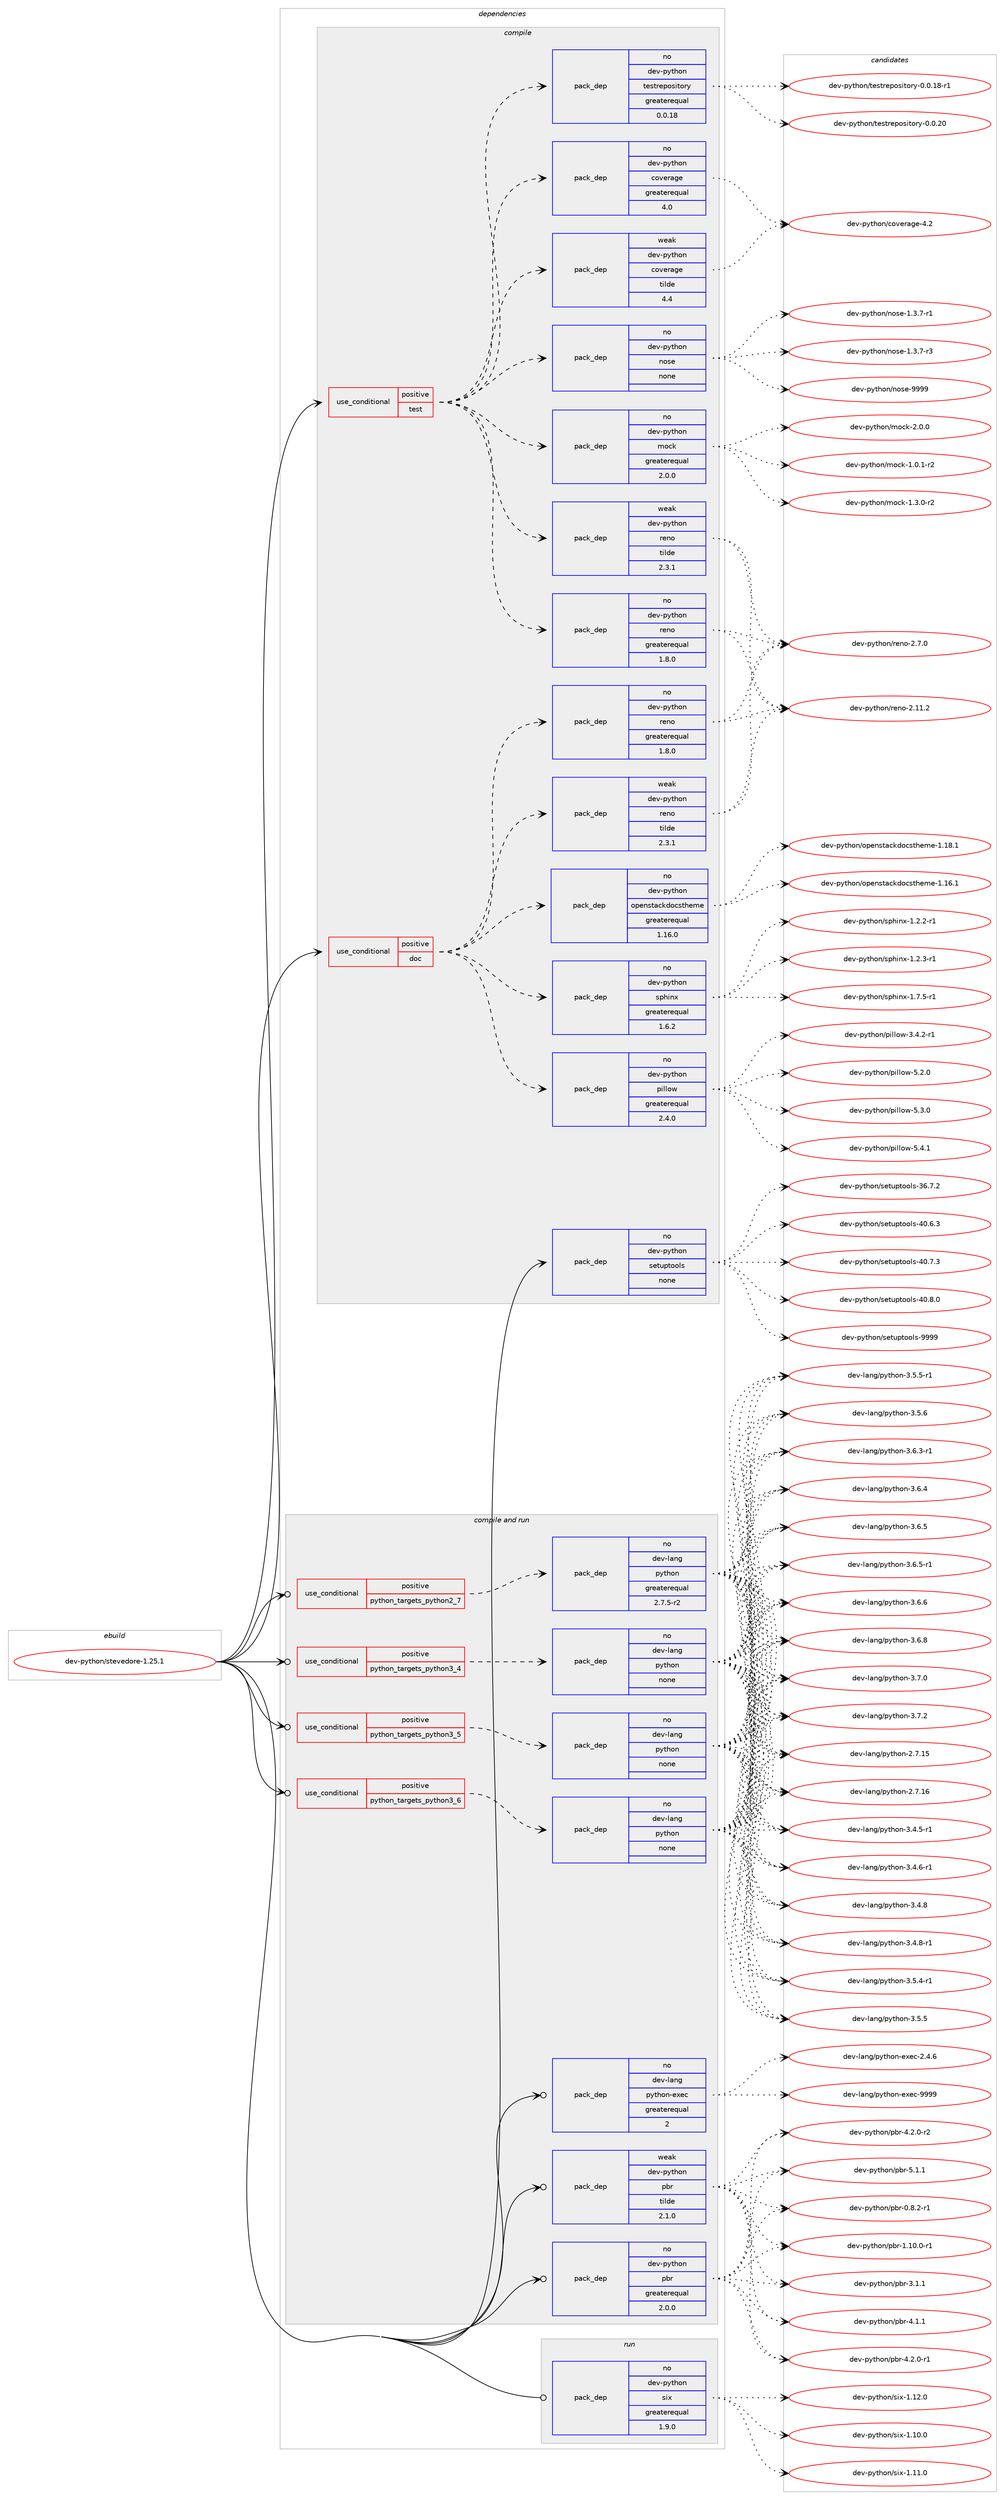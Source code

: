 digraph prolog {

# *************
# Graph options
# *************

newrank=true;
concentrate=true;
compound=true;
graph [rankdir=LR,fontname=Helvetica,fontsize=10,ranksep=1.5];#, ranksep=2.5, nodesep=0.2];
edge  [arrowhead=vee];
node  [fontname=Helvetica,fontsize=10];

# **********
# The ebuild
# **********

subgraph cluster_leftcol {
color=gray;
rank=same;
label=<<i>ebuild</i>>;
id [label="dev-python/stevedore-1.25.1", color=red, width=4, href="../dev-python/stevedore-1.25.1.svg"];
}

# ****************
# The dependencies
# ****************

subgraph cluster_midcol {
color=gray;
label=<<i>dependencies</i>>;
subgraph cluster_compile {
fillcolor="#eeeeee";
style=filled;
label=<<i>compile</i>>;
subgraph cond385302 {
dependency1443275 [label=<<TABLE BORDER="0" CELLBORDER="1" CELLSPACING="0" CELLPADDING="4"><TR><TD ROWSPAN="3" CELLPADDING="10">use_conditional</TD></TR><TR><TD>positive</TD></TR><TR><TD>doc</TD></TR></TABLE>>, shape=none, color=red];
subgraph pack1034611 {
dependency1443276 [label=<<TABLE BORDER="0" CELLBORDER="1" CELLSPACING="0" CELLPADDING="4" WIDTH="220"><TR><TD ROWSPAN="6" CELLPADDING="30">pack_dep</TD></TR><TR><TD WIDTH="110">no</TD></TR><TR><TD>dev-python</TD></TR><TR><TD>pillow</TD></TR><TR><TD>greaterequal</TD></TR><TR><TD>2.4.0</TD></TR></TABLE>>, shape=none, color=blue];
}
dependency1443275:e -> dependency1443276:w [weight=20,style="dashed",arrowhead="vee"];
subgraph pack1034612 {
dependency1443277 [label=<<TABLE BORDER="0" CELLBORDER="1" CELLSPACING="0" CELLPADDING="4" WIDTH="220"><TR><TD ROWSPAN="6" CELLPADDING="30">pack_dep</TD></TR><TR><TD WIDTH="110">no</TD></TR><TR><TD>dev-python</TD></TR><TR><TD>sphinx</TD></TR><TR><TD>greaterequal</TD></TR><TR><TD>1.6.2</TD></TR></TABLE>>, shape=none, color=blue];
}
dependency1443275:e -> dependency1443277:w [weight=20,style="dashed",arrowhead="vee"];
subgraph pack1034613 {
dependency1443278 [label=<<TABLE BORDER="0" CELLBORDER="1" CELLSPACING="0" CELLPADDING="4" WIDTH="220"><TR><TD ROWSPAN="6" CELLPADDING="30">pack_dep</TD></TR><TR><TD WIDTH="110">no</TD></TR><TR><TD>dev-python</TD></TR><TR><TD>openstackdocstheme</TD></TR><TR><TD>greaterequal</TD></TR><TR><TD>1.16.0</TD></TR></TABLE>>, shape=none, color=blue];
}
dependency1443275:e -> dependency1443278:w [weight=20,style="dashed",arrowhead="vee"];
subgraph pack1034614 {
dependency1443279 [label=<<TABLE BORDER="0" CELLBORDER="1" CELLSPACING="0" CELLPADDING="4" WIDTH="220"><TR><TD ROWSPAN="6" CELLPADDING="30">pack_dep</TD></TR><TR><TD WIDTH="110">no</TD></TR><TR><TD>dev-python</TD></TR><TR><TD>reno</TD></TR><TR><TD>greaterequal</TD></TR><TR><TD>1.8.0</TD></TR></TABLE>>, shape=none, color=blue];
}
dependency1443275:e -> dependency1443279:w [weight=20,style="dashed",arrowhead="vee"];
subgraph pack1034615 {
dependency1443280 [label=<<TABLE BORDER="0" CELLBORDER="1" CELLSPACING="0" CELLPADDING="4" WIDTH="220"><TR><TD ROWSPAN="6" CELLPADDING="30">pack_dep</TD></TR><TR><TD WIDTH="110">weak</TD></TR><TR><TD>dev-python</TD></TR><TR><TD>reno</TD></TR><TR><TD>tilde</TD></TR><TR><TD>2.3.1</TD></TR></TABLE>>, shape=none, color=blue];
}
dependency1443275:e -> dependency1443280:w [weight=20,style="dashed",arrowhead="vee"];
}
id:e -> dependency1443275:w [weight=20,style="solid",arrowhead="vee"];
subgraph cond385303 {
dependency1443281 [label=<<TABLE BORDER="0" CELLBORDER="1" CELLSPACING="0" CELLPADDING="4"><TR><TD ROWSPAN="3" CELLPADDING="10">use_conditional</TD></TR><TR><TD>positive</TD></TR><TR><TD>test</TD></TR></TABLE>>, shape=none, color=red];
subgraph pack1034616 {
dependency1443282 [label=<<TABLE BORDER="0" CELLBORDER="1" CELLSPACING="0" CELLPADDING="4" WIDTH="220"><TR><TD ROWSPAN="6" CELLPADDING="30">pack_dep</TD></TR><TR><TD WIDTH="110">no</TD></TR><TR><TD>dev-python</TD></TR><TR><TD>mock</TD></TR><TR><TD>greaterequal</TD></TR><TR><TD>2.0.0</TD></TR></TABLE>>, shape=none, color=blue];
}
dependency1443281:e -> dependency1443282:w [weight=20,style="dashed",arrowhead="vee"];
subgraph pack1034617 {
dependency1443283 [label=<<TABLE BORDER="0" CELLBORDER="1" CELLSPACING="0" CELLPADDING="4" WIDTH="220"><TR><TD ROWSPAN="6" CELLPADDING="30">pack_dep</TD></TR><TR><TD WIDTH="110">no</TD></TR><TR><TD>dev-python</TD></TR><TR><TD>nose</TD></TR><TR><TD>none</TD></TR><TR><TD></TD></TR></TABLE>>, shape=none, color=blue];
}
dependency1443281:e -> dependency1443283:w [weight=20,style="dashed",arrowhead="vee"];
subgraph pack1034618 {
dependency1443284 [label=<<TABLE BORDER="0" CELLBORDER="1" CELLSPACING="0" CELLPADDING="4" WIDTH="220"><TR><TD ROWSPAN="6" CELLPADDING="30">pack_dep</TD></TR><TR><TD WIDTH="110">no</TD></TR><TR><TD>dev-python</TD></TR><TR><TD>coverage</TD></TR><TR><TD>greaterequal</TD></TR><TR><TD>4.0</TD></TR></TABLE>>, shape=none, color=blue];
}
dependency1443281:e -> dependency1443284:w [weight=20,style="dashed",arrowhead="vee"];
subgraph pack1034619 {
dependency1443285 [label=<<TABLE BORDER="0" CELLBORDER="1" CELLSPACING="0" CELLPADDING="4" WIDTH="220"><TR><TD ROWSPAN="6" CELLPADDING="30">pack_dep</TD></TR><TR><TD WIDTH="110">weak</TD></TR><TR><TD>dev-python</TD></TR><TR><TD>coverage</TD></TR><TR><TD>tilde</TD></TR><TR><TD>4.4</TD></TR></TABLE>>, shape=none, color=blue];
}
dependency1443281:e -> dependency1443285:w [weight=20,style="dashed",arrowhead="vee"];
subgraph pack1034620 {
dependency1443286 [label=<<TABLE BORDER="0" CELLBORDER="1" CELLSPACING="0" CELLPADDING="4" WIDTH="220"><TR><TD ROWSPAN="6" CELLPADDING="30">pack_dep</TD></TR><TR><TD WIDTH="110">no</TD></TR><TR><TD>dev-python</TD></TR><TR><TD>testrepository</TD></TR><TR><TD>greaterequal</TD></TR><TR><TD>0.0.18</TD></TR></TABLE>>, shape=none, color=blue];
}
dependency1443281:e -> dependency1443286:w [weight=20,style="dashed",arrowhead="vee"];
subgraph pack1034621 {
dependency1443287 [label=<<TABLE BORDER="0" CELLBORDER="1" CELLSPACING="0" CELLPADDING="4" WIDTH="220"><TR><TD ROWSPAN="6" CELLPADDING="30">pack_dep</TD></TR><TR><TD WIDTH="110">no</TD></TR><TR><TD>dev-python</TD></TR><TR><TD>reno</TD></TR><TR><TD>greaterequal</TD></TR><TR><TD>1.8.0</TD></TR></TABLE>>, shape=none, color=blue];
}
dependency1443281:e -> dependency1443287:w [weight=20,style="dashed",arrowhead="vee"];
subgraph pack1034622 {
dependency1443288 [label=<<TABLE BORDER="0" CELLBORDER="1" CELLSPACING="0" CELLPADDING="4" WIDTH="220"><TR><TD ROWSPAN="6" CELLPADDING="30">pack_dep</TD></TR><TR><TD WIDTH="110">weak</TD></TR><TR><TD>dev-python</TD></TR><TR><TD>reno</TD></TR><TR><TD>tilde</TD></TR><TR><TD>2.3.1</TD></TR></TABLE>>, shape=none, color=blue];
}
dependency1443281:e -> dependency1443288:w [weight=20,style="dashed",arrowhead="vee"];
}
id:e -> dependency1443281:w [weight=20,style="solid",arrowhead="vee"];
subgraph pack1034623 {
dependency1443289 [label=<<TABLE BORDER="0" CELLBORDER="1" CELLSPACING="0" CELLPADDING="4" WIDTH="220"><TR><TD ROWSPAN="6" CELLPADDING="30">pack_dep</TD></TR><TR><TD WIDTH="110">no</TD></TR><TR><TD>dev-python</TD></TR><TR><TD>setuptools</TD></TR><TR><TD>none</TD></TR><TR><TD></TD></TR></TABLE>>, shape=none, color=blue];
}
id:e -> dependency1443289:w [weight=20,style="solid",arrowhead="vee"];
}
subgraph cluster_compileandrun {
fillcolor="#eeeeee";
style=filled;
label=<<i>compile and run</i>>;
subgraph cond385304 {
dependency1443290 [label=<<TABLE BORDER="0" CELLBORDER="1" CELLSPACING="0" CELLPADDING="4"><TR><TD ROWSPAN="3" CELLPADDING="10">use_conditional</TD></TR><TR><TD>positive</TD></TR><TR><TD>python_targets_python2_7</TD></TR></TABLE>>, shape=none, color=red];
subgraph pack1034624 {
dependency1443291 [label=<<TABLE BORDER="0" CELLBORDER="1" CELLSPACING="0" CELLPADDING="4" WIDTH="220"><TR><TD ROWSPAN="6" CELLPADDING="30">pack_dep</TD></TR><TR><TD WIDTH="110">no</TD></TR><TR><TD>dev-lang</TD></TR><TR><TD>python</TD></TR><TR><TD>greaterequal</TD></TR><TR><TD>2.7.5-r2</TD></TR></TABLE>>, shape=none, color=blue];
}
dependency1443290:e -> dependency1443291:w [weight=20,style="dashed",arrowhead="vee"];
}
id:e -> dependency1443290:w [weight=20,style="solid",arrowhead="odotvee"];
subgraph cond385305 {
dependency1443292 [label=<<TABLE BORDER="0" CELLBORDER="1" CELLSPACING="0" CELLPADDING="4"><TR><TD ROWSPAN="3" CELLPADDING="10">use_conditional</TD></TR><TR><TD>positive</TD></TR><TR><TD>python_targets_python3_4</TD></TR></TABLE>>, shape=none, color=red];
subgraph pack1034625 {
dependency1443293 [label=<<TABLE BORDER="0" CELLBORDER="1" CELLSPACING="0" CELLPADDING="4" WIDTH="220"><TR><TD ROWSPAN="6" CELLPADDING="30">pack_dep</TD></TR><TR><TD WIDTH="110">no</TD></TR><TR><TD>dev-lang</TD></TR><TR><TD>python</TD></TR><TR><TD>none</TD></TR><TR><TD></TD></TR></TABLE>>, shape=none, color=blue];
}
dependency1443292:e -> dependency1443293:w [weight=20,style="dashed",arrowhead="vee"];
}
id:e -> dependency1443292:w [weight=20,style="solid",arrowhead="odotvee"];
subgraph cond385306 {
dependency1443294 [label=<<TABLE BORDER="0" CELLBORDER="1" CELLSPACING="0" CELLPADDING="4"><TR><TD ROWSPAN="3" CELLPADDING="10">use_conditional</TD></TR><TR><TD>positive</TD></TR><TR><TD>python_targets_python3_5</TD></TR></TABLE>>, shape=none, color=red];
subgraph pack1034626 {
dependency1443295 [label=<<TABLE BORDER="0" CELLBORDER="1" CELLSPACING="0" CELLPADDING="4" WIDTH="220"><TR><TD ROWSPAN="6" CELLPADDING="30">pack_dep</TD></TR><TR><TD WIDTH="110">no</TD></TR><TR><TD>dev-lang</TD></TR><TR><TD>python</TD></TR><TR><TD>none</TD></TR><TR><TD></TD></TR></TABLE>>, shape=none, color=blue];
}
dependency1443294:e -> dependency1443295:w [weight=20,style="dashed",arrowhead="vee"];
}
id:e -> dependency1443294:w [weight=20,style="solid",arrowhead="odotvee"];
subgraph cond385307 {
dependency1443296 [label=<<TABLE BORDER="0" CELLBORDER="1" CELLSPACING="0" CELLPADDING="4"><TR><TD ROWSPAN="3" CELLPADDING="10">use_conditional</TD></TR><TR><TD>positive</TD></TR><TR><TD>python_targets_python3_6</TD></TR></TABLE>>, shape=none, color=red];
subgraph pack1034627 {
dependency1443297 [label=<<TABLE BORDER="0" CELLBORDER="1" CELLSPACING="0" CELLPADDING="4" WIDTH="220"><TR><TD ROWSPAN="6" CELLPADDING="30">pack_dep</TD></TR><TR><TD WIDTH="110">no</TD></TR><TR><TD>dev-lang</TD></TR><TR><TD>python</TD></TR><TR><TD>none</TD></TR><TR><TD></TD></TR></TABLE>>, shape=none, color=blue];
}
dependency1443296:e -> dependency1443297:w [weight=20,style="dashed",arrowhead="vee"];
}
id:e -> dependency1443296:w [weight=20,style="solid",arrowhead="odotvee"];
subgraph pack1034628 {
dependency1443298 [label=<<TABLE BORDER="0" CELLBORDER="1" CELLSPACING="0" CELLPADDING="4" WIDTH="220"><TR><TD ROWSPAN="6" CELLPADDING="30">pack_dep</TD></TR><TR><TD WIDTH="110">no</TD></TR><TR><TD>dev-lang</TD></TR><TR><TD>python-exec</TD></TR><TR><TD>greaterequal</TD></TR><TR><TD>2</TD></TR></TABLE>>, shape=none, color=blue];
}
id:e -> dependency1443298:w [weight=20,style="solid",arrowhead="odotvee"];
subgraph pack1034629 {
dependency1443299 [label=<<TABLE BORDER="0" CELLBORDER="1" CELLSPACING="0" CELLPADDING="4" WIDTH="220"><TR><TD ROWSPAN="6" CELLPADDING="30">pack_dep</TD></TR><TR><TD WIDTH="110">no</TD></TR><TR><TD>dev-python</TD></TR><TR><TD>pbr</TD></TR><TR><TD>greaterequal</TD></TR><TR><TD>2.0.0</TD></TR></TABLE>>, shape=none, color=blue];
}
id:e -> dependency1443299:w [weight=20,style="solid",arrowhead="odotvee"];
subgraph pack1034630 {
dependency1443300 [label=<<TABLE BORDER="0" CELLBORDER="1" CELLSPACING="0" CELLPADDING="4" WIDTH="220"><TR><TD ROWSPAN="6" CELLPADDING="30">pack_dep</TD></TR><TR><TD WIDTH="110">weak</TD></TR><TR><TD>dev-python</TD></TR><TR><TD>pbr</TD></TR><TR><TD>tilde</TD></TR><TR><TD>2.1.0</TD></TR></TABLE>>, shape=none, color=blue];
}
id:e -> dependency1443300:w [weight=20,style="solid",arrowhead="odotvee"];
}
subgraph cluster_run {
fillcolor="#eeeeee";
style=filled;
label=<<i>run</i>>;
subgraph pack1034631 {
dependency1443301 [label=<<TABLE BORDER="0" CELLBORDER="1" CELLSPACING="0" CELLPADDING="4" WIDTH="220"><TR><TD ROWSPAN="6" CELLPADDING="30">pack_dep</TD></TR><TR><TD WIDTH="110">no</TD></TR><TR><TD>dev-python</TD></TR><TR><TD>six</TD></TR><TR><TD>greaterequal</TD></TR><TR><TD>1.9.0</TD></TR></TABLE>>, shape=none, color=blue];
}
id:e -> dependency1443301:w [weight=20,style="solid",arrowhead="odot"];
}
}

# **************
# The candidates
# **************

subgraph cluster_choices {
rank=same;
color=gray;
label=<<i>candidates</i>>;

subgraph choice1034611 {
color=black;
nodesep=1;
choice10010111845112121116104111110471121051081081111194551465246504511449 [label="dev-python/pillow-3.4.2-r1", color=red, width=4,href="../dev-python/pillow-3.4.2-r1.svg"];
choice1001011184511212111610411111047112105108108111119455346504648 [label="dev-python/pillow-5.2.0", color=red, width=4,href="../dev-python/pillow-5.2.0.svg"];
choice1001011184511212111610411111047112105108108111119455346514648 [label="dev-python/pillow-5.3.0", color=red, width=4,href="../dev-python/pillow-5.3.0.svg"];
choice1001011184511212111610411111047112105108108111119455346524649 [label="dev-python/pillow-5.4.1", color=red, width=4,href="../dev-python/pillow-5.4.1.svg"];
dependency1443276:e -> choice10010111845112121116104111110471121051081081111194551465246504511449:w [style=dotted,weight="100"];
dependency1443276:e -> choice1001011184511212111610411111047112105108108111119455346504648:w [style=dotted,weight="100"];
dependency1443276:e -> choice1001011184511212111610411111047112105108108111119455346514648:w [style=dotted,weight="100"];
dependency1443276:e -> choice1001011184511212111610411111047112105108108111119455346524649:w [style=dotted,weight="100"];
}
subgraph choice1034612 {
color=black;
nodesep=1;
choice10010111845112121116104111110471151121041051101204549465046504511449 [label="dev-python/sphinx-1.2.2-r1", color=red, width=4,href="../dev-python/sphinx-1.2.2-r1.svg"];
choice10010111845112121116104111110471151121041051101204549465046514511449 [label="dev-python/sphinx-1.2.3-r1", color=red, width=4,href="../dev-python/sphinx-1.2.3-r1.svg"];
choice10010111845112121116104111110471151121041051101204549465546534511449 [label="dev-python/sphinx-1.7.5-r1", color=red, width=4,href="../dev-python/sphinx-1.7.5-r1.svg"];
dependency1443277:e -> choice10010111845112121116104111110471151121041051101204549465046504511449:w [style=dotted,weight="100"];
dependency1443277:e -> choice10010111845112121116104111110471151121041051101204549465046514511449:w [style=dotted,weight="100"];
dependency1443277:e -> choice10010111845112121116104111110471151121041051101204549465546534511449:w [style=dotted,weight="100"];
}
subgraph choice1034613 {
color=black;
nodesep=1;
choice100101118451121211161041111104711111210111011511697991071001119911511610410110910145494649544649 [label="dev-python/openstackdocstheme-1.16.1", color=red, width=4,href="../dev-python/openstackdocstheme-1.16.1.svg"];
choice100101118451121211161041111104711111210111011511697991071001119911511610410110910145494649564649 [label="dev-python/openstackdocstheme-1.18.1", color=red, width=4,href="../dev-python/openstackdocstheme-1.18.1.svg"];
dependency1443278:e -> choice100101118451121211161041111104711111210111011511697991071001119911511610410110910145494649544649:w [style=dotted,weight="100"];
dependency1443278:e -> choice100101118451121211161041111104711111210111011511697991071001119911511610410110910145494649564649:w [style=dotted,weight="100"];
}
subgraph choice1034614 {
color=black;
nodesep=1;
choice100101118451121211161041111104711410111011145504649494650 [label="dev-python/reno-2.11.2", color=red, width=4,href="../dev-python/reno-2.11.2.svg"];
choice1001011184511212111610411111047114101110111455046554648 [label="dev-python/reno-2.7.0", color=red, width=4,href="../dev-python/reno-2.7.0.svg"];
dependency1443279:e -> choice100101118451121211161041111104711410111011145504649494650:w [style=dotted,weight="100"];
dependency1443279:e -> choice1001011184511212111610411111047114101110111455046554648:w [style=dotted,weight="100"];
}
subgraph choice1034615 {
color=black;
nodesep=1;
choice100101118451121211161041111104711410111011145504649494650 [label="dev-python/reno-2.11.2", color=red, width=4,href="../dev-python/reno-2.11.2.svg"];
choice1001011184511212111610411111047114101110111455046554648 [label="dev-python/reno-2.7.0", color=red, width=4,href="../dev-python/reno-2.7.0.svg"];
dependency1443280:e -> choice100101118451121211161041111104711410111011145504649494650:w [style=dotted,weight="100"];
dependency1443280:e -> choice1001011184511212111610411111047114101110111455046554648:w [style=dotted,weight="100"];
}
subgraph choice1034616 {
color=black;
nodesep=1;
choice1001011184511212111610411111047109111991074549464846494511450 [label="dev-python/mock-1.0.1-r2", color=red, width=4,href="../dev-python/mock-1.0.1-r2.svg"];
choice1001011184511212111610411111047109111991074549465146484511450 [label="dev-python/mock-1.3.0-r2", color=red, width=4,href="../dev-python/mock-1.3.0-r2.svg"];
choice100101118451121211161041111104710911199107455046484648 [label="dev-python/mock-2.0.0", color=red, width=4,href="../dev-python/mock-2.0.0.svg"];
dependency1443282:e -> choice1001011184511212111610411111047109111991074549464846494511450:w [style=dotted,weight="100"];
dependency1443282:e -> choice1001011184511212111610411111047109111991074549465146484511450:w [style=dotted,weight="100"];
dependency1443282:e -> choice100101118451121211161041111104710911199107455046484648:w [style=dotted,weight="100"];
}
subgraph choice1034617 {
color=black;
nodesep=1;
choice10010111845112121116104111110471101111151014549465146554511449 [label="dev-python/nose-1.3.7-r1", color=red, width=4,href="../dev-python/nose-1.3.7-r1.svg"];
choice10010111845112121116104111110471101111151014549465146554511451 [label="dev-python/nose-1.3.7-r3", color=red, width=4,href="../dev-python/nose-1.3.7-r3.svg"];
choice10010111845112121116104111110471101111151014557575757 [label="dev-python/nose-9999", color=red, width=4,href="../dev-python/nose-9999.svg"];
dependency1443283:e -> choice10010111845112121116104111110471101111151014549465146554511449:w [style=dotted,weight="100"];
dependency1443283:e -> choice10010111845112121116104111110471101111151014549465146554511451:w [style=dotted,weight="100"];
dependency1443283:e -> choice10010111845112121116104111110471101111151014557575757:w [style=dotted,weight="100"];
}
subgraph choice1034618 {
color=black;
nodesep=1;
choice1001011184511212111610411111047991111181011149710310145524650 [label="dev-python/coverage-4.2", color=red, width=4,href="../dev-python/coverage-4.2.svg"];
dependency1443284:e -> choice1001011184511212111610411111047991111181011149710310145524650:w [style=dotted,weight="100"];
}
subgraph choice1034619 {
color=black;
nodesep=1;
choice1001011184511212111610411111047991111181011149710310145524650 [label="dev-python/coverage-4.2", color=red, width=4,href="../dev-python/coverage-4.2.svg"];
dependency1443285:e -> choice1001011184511212111610411111047991111181011149710310145524650:w [style=dotted,weight="100"];
}
subgraph choice1034620 {
color=black;
nodesep=1;
choice1001011184511212111610411111047116101115116114101112111115105116111114121454846484649564511449 [label="dev-python/testrepository-0.0.18-r1", color=red, width=4,href="../dev-python/testrepository-0.0.18-r1.svg"];
choice100101118451121211161041111104711610111511611410111211111510511611111412145484648465048 [label="dev-python/testrepository-0.0.20", color=red, width=4,href="../dev-python/testrepository-0.0.20.svg"];
dependency1443286:e -> choice1001011184511212111610411111047116101115116114101112111115105116111114121454846484649564511449:w [style=dotted,weight="100"];
dependency1443286:e -> choice100101118451121211161041111104711610111511611410111211111510511611111412145484648465048:w [style=dotted,weight="100"];
}
subgraph choice1034621 {
color=black;
nodesep=1;
choice100101118451121211161041111104711410111011145504649494650 [label="dev-python/reno-2.11.2", color=red, width=4,href="../dev-python/reno-2.11.2.svg"];
choice1001011184511212111610411111047114101110111455046554648 [label="dev-python/reno-2.7.0", color=red, width=4,href="../dev-python/reno-2.7.0.svg"];
dependency1443287:e -> choice100101118451121211161041111104711410111011145504649494650:w [style=dotted,weight="100"];
dependency1443287:e -> choice1001011184511212111610411111047114101110111455046554648:w [style=dotted,weight="100"];
}
subgraph choice1034622 {
color=black;
nodesep=1;
choice100101118451121211161041111104711410111011145504649494650 [label="dev-python/reno-2.11.2", color=red, width=4,href="../dev-python/reno-2.11.2.svg"];
choice1001011184511212111610411111047114101110111455046554648 [label="dev-python/reno-2.7.0", color=red, width=4,href="../dev-python/reno-2.7.0.svg"];
dependency1443288:e -> choice100101118451121211161041111104711410111011145504649494650:w [style=dotted,weight="100"];
dependency1443288:e -> choice1001011184511212111610411111047114101110111455046554648:w [style=dotted,weight="100"];
}
subgraph choice1034623 {
color=black;
nodesep=1;
choice100101118451121211161041111104711510111611711211611111110811545515446554650 [label="dev-python/setuptools-36.7.2", color=red, width=4,href="../dev-python/setuptools-36.7.2.svg"];
choice100101118451121211161041111104711510111611711211611111110811545524846544651 [label="dev-python/setuptools-40.6.3", color=red, width=4,href="../dev-python/setuptools-40.6.3.svg"];
choice100101118451121211161041111104711510111611711211611111110811545524846554651 [label="dev-python/setuptools-40.7.3", color=red, width=4,href="../dev-python/setuptools-40.7.3.svg"];
choice100101118451121211161041111104711510111611711211611111110811545524846564648 [label="dev-python/setuptools-40.8.0", color=red, width=4,href="../dev-python/setuptools-40.8.0.svg"];
choice10010111845112121116104111110471151011161171121161111111081154557575757 [label="dev-python/setuptools-9999", color=red, width=4,href="../dev-python/setuptools-9999.svg"];
dependency1443289:e -> choice100101118451121211161041111104711510111611711211611111110811545515446554650:w [style=dotted,weight="100"];
dependency1443289:e -> choice100101118451121211161041111104711510111611711211611111110811545524846544651:w [style=dotted,weight="100"];
dependency1443289:e -> choice100101118451121211161041111104711510111611711211611111110811545524846554651:w [style=dotted,weight="100"];
dependency1443289:e -> choice100101118451121211161041111104711510111611711211611111110811545524846564648:w [style=dotted,weight="100"];
dependency1443289:e -> choice10010111845112121116104111110471151011161171121161111111081154557575757:w [style=dotted,weight="100"];
}
subgraph choice1034624 {
color=black;
nodesep=1;
choice10010111845108971101034711212111610411111045504655464953 [label="dev-lang/python-2.7.15", color=red, width=4,href="../dev-lang/python-2.7.15.svg"];
choice10010111845108971101034711212111610411111045504655464954 [label="dev-lang/python-2.7.16", color=red, width=4,href="../dev-lang/python-2.7.16.svg"];
choice1001011184510897110103471121211161041111104551465246534511449 [label="dev-lang/python-3.4.5-r1", color=red, width=4,href="../dev-lang/python-3.4.5-r1.svg"];
choice1001011184510897110103471121211161041111104551465246544511449 [label="dev-lang/python-3.4.6-r1", color=red, width=4,href="../dev-lang/python-3.4.6-r1.svg"];
choice100101118451089711010347112121116104111110455146524656 [label="dev-lang/python-3.4.8", color=red, width=4,href="../dev-lang/python-3.4.8.svg"];
choice1001011184510897110103471121211161041111104551465246564511449 [label="dev-lang/python-3.4.8-r1", color=red, width=4,href="../dev-lang/python-3.4.8-r1.svg"];
choice1001011184510897110103471121211161041111104551465346524511449 [label="dev-lang/python-3.5.4-r1", color=red, width=4,href="../dev-lang/python-3.5.4-r1.svg"];
choice100101118451089711010347112121116104111110455146534653 [label="dev-lang/python-3.5.5", color=red, width=4,href="../dev-lang/python-3.5.5.svg"];
choice1001011184510897110103471121211161041111104551465346534511449 [label="dev-lang/python-3.5.5-r1", color=red, width=4,href="../dev-lang/python-3.5.5-r1.svg"];
choice100101118451089711010347112121116104111110455146534654 [label="dev-lang/python-3.5.6", color=red, width=4,href="../dev-lang/python-3.5.6.svg"];
choice1001011184510897110103471121211161041111104551465446514511449 [label="dev-lang/python-3.6.3-r1", color=red, width=4,href="../dev-lang/python-3.6.3-r1.svg"];
choice100101118451089711010347112121116104111110455146544652 [label="dev-lang/python-3.6.4", color=red, width=4,href="../dev-lang/python-3.6.4.svg"];
choice100101118451089711010347112121116104111110455146544653 [label="dev-lang/python-3.6.5", color=red, width=4,href="../dev-lang/python-3.6.5.svg"];
choice1001011184510897110103471121211161041111104551465446534511449 [label="dev-lang/python-3.6.5-r1", color=red, width=4,href="../dev-lang/python-3.6.5-r1.svg"];
choice100101118451089711010347112121116104111110455146544654 [label="dev-lang/python-3.6.6", color=red, width=4,href="../dev-lang/python-3.6.6.svg"];
choice100101118451089711010347112121116104111110455146544656 [label="dev-lang/python-3.6.8", color=red, width=4,href="../dev-lang/python-3.6.8.svg"];
choice100101118451089711010347112121116104111110455146554648 [label="dev-lang/python-3.7.0", color=red, width=4,href="../dev-lang/python-3.7.0.svg"];
choice100101118451089711010347112121116104111110455146554650 [label="dev-lang/python-3.7.2", color=red, width=4,href="../dev-lang/python-3.7.2.svg"];
dependency1443291:e -> choice10010111845108971101034711212111610411111045504655464953:w [style=dotted,weight="100"];
dependency1443291:e -> choice10010111845108971101034711212111610411111045504655464954:w [style=dotted,weight="100"];
dependency1443291:e -> choice1001011184510897110103471121211161041111104551465246534511449:w [style=dotted,weight="100"];
dependency1443291:e -> choice1001011184510897110103471121211161041111104551465246544511449:w [style=dotted,weight="100"];
dependency1443291:e -> choice100101118451089711010347112121116104111110455146524656:w [style=dotted,weight="100"];
dependency1443291:e -> choice1001011184510897110103471121211161041111104551465246564511449:w [style=dotted,weight="100"];
dependency1443291:e -> choice1001011184510897110103471121211161041111104551465346524511449:w [style=dotted,weight="100"];
dependency1443291:e -> choice100101118451089711010347112121116104111110455146534653:w [style=dotted,weight="100"];
dependency1443291:e -> choice1001011184510897110103471121211161041111104551465346534511449:w [style=dotted,weight="100"];
dependency1443291:e -> choice100101118451089711010347112121116104111110455146534654:w [style=dotted,weight="100"];
dependency1443291:e -> choice1001011184510897110103471121211161041111104551465446514511449:w [style=dotted,weight="100"];
dependency1443291:e -> choice100101118451089711010347112121116104111110455146544652:w [style=dotted,weight="100"];
dependency1443291:e -> choice100101118451089711010347112121116104111110455146544653:w [style=dotted,weight="100"];
dependency1443291:e -> choice1001011184510897110103471121211161041111104551465446534511449:w [style=dotted,weight="100"];
dependency1443291:e -> choice100101118451089711010347112121116104111110455146544654:w [style=dotted,weight="100"];
dependency1443291:e -> choice100101118451089711010347112121116104111110455146544656:w [style=dotted,weight="100"];
dependency1443291:e -> choice100101118451089711010347112121116104111110455146554648:w [style=dotted,weight="100"];
dependency1443291:e -> choice100101118451089711010347112121116104111110455146554650:w [style=dotted,weight="100"];
}
subgraph choice1034625 {
color=black;
nodesep=1;
choice10010111845108971101034711212111610411111045504655464953 [label="dev-lang/python-2.7.15", color=red, width=4,href="../dev-lang/python-2.7.15.svg"];
choice10010111845108971101034711212111610411111045504655464954 [label="dev-lang/python-2.7.16", color=red, width=4,href="../dev-lang/python-2.7.16.svg"];
choice1001011184510897110103471121211161041111104551465246534511449 [label="dev-lang/python-3.4.5-r1", color=red, width=4,href="../dev-lang/python-3.4.5-r1.svg"];
choice1001011184510897110103471121211161041111104551465246544511449 [label="dev-lang/python-3.4.6-r1", color=red, width=4,href="../dev-lang/python-3.4.6-r1.svg"];
choice100101118451089711010347112121116104111110455146524656 [label="dev-lang/python-3.4.8", color=red, width=4,href="../dev-lang/python-3.4.8.svg"];
choice1001011184510897110103471121211161041111104551465246564511449 [label="dev-lang/python-3.4.8-r1", color=red, width=4,href="../dev-lang/python-3.4.8-r1.svg"];
choice1001011184510897110103471121211161041111104551465346524511449 [label="dev-lang/python-3.5.4-r1", color=red, width=4,href="../dev-lang/python-3.5.4-r1.svg"];
choice100101118451089711010347112121116104111110455146534653 [label="dev-lang/python-3.5.5", color=red, width=4,href="../dev-lang/python-3.5.5.svg"];
choice1001011184510897110103471121211161041111104551465346534511449 [label="dev-lang/python-3.5.5-r1", color=red, width=4,href="../dev-lang/python-3.5.5-r1.svg"];
choice100101118451089711010347112121116104111110455146534654 [label="dev-lang/python-3.5.6", color=red, width=4,href="../dev-lang/python-3.5.6.svg"];
choice1001011184510897110103471121211161041111104551465446514511449 [label="dev-lang/python-3.6.3-r1", color=red, width=4,href="../dev-lang/python-3.6.3-r1.svg"];
choice100101118451089711010347112121116104111110455146544652 [label="dev-lang/python-3.6.4", color=red, width=4,href="../dev-lang/python-3.6.4.svg"];
choice100101118451089711010347112121116104111110455146544653 [label="dev-lang/python-3.6.5", color=red, width=4,href="../dev-lang/python-3.6.5.svg"];
choice1001011184510897110103471121211161041111104551465446534511449 [label="dev-lang/python-3.6.5-r1", color=red, width=4,href="../dev-lang/python-3.6.5-r1.svg"];
choice100101118451089711010347112121116104111110455146544654 [label="dev-lang/python-3.6.6", color=red, width=4,href="../dev-lang/python-3.6.6.svg"];
choice100101118451089711010347112121116104111110455146544656 [label="dev-lang/python-3.6.8", color=red, width=4,href="../dev-lang/python-3.6.8.svg"];
choice100101118451089711010347112121116104111110455146554648 [label="dev-lang/python-3.7.0", color=red, width=4,href="../dev-lang/python-3.7.0.svg"];
choice100101118451089711010347112121116104111110455146554650 [label="dev-lang/python-3.7.2", color=red, width=4,href="../dev-lang/python-3.7.2.svg"];
dependency1443293:e -> choice10010111845108971101034711212111610411111045504655464953:w [style=dotted,weight="100"];
dependency1443293:e -> choice10010111845108971101034711212111610411111045504655464954:w [style=dotted,weight="100"];
dependency1443293:e -> choice1001011184510897110103471121211161041111104551465246534511449:w [style=dotted,weight="100"];
dependency1443293:e -> choice1001011184510897110103471121211161041111104551465246544511449:w [style=dotted,weight="100"];
dependency1443293:e -> choice100101118451089711010347112121116104111110455146524656:w [style=dotted,weight="100"];
dependency1443293:e -> choice1001011184510897110103471121211161041111104551465246564511449:w [style=dotted,weight="100"];
dependency1443293:e -> choice1001011184510897110103471121211161041111104551465346524511449:w [style=dotted,weight="100"];
dependency1443293:e -> choice100101118451089711010347112121116104111110455146534653:w [style=dotted,weight="100"];
dependency1443293:e -> choice1001011184510897110103471121211161041111104551465346534511449:w [style=dotted,weight="100"];
dependency1443293:e -> choice100101118451089711010347112121116104111110455146534654:w [style=dotted,weight="100"];
dependency1443293:e -> choice1001011184510897110103471121211161041111104551465446514511449:w [style=dotted,weight="100"];
dependency1443293:e -> choice100101118451089711010347112121116104111110455146544652:w [style=dotted,weight="100"];
dependency1443293:e -> choice100101118451089711010347112121116104111110455146544653:w [style=dotted,weight="100"];
dependency1443293:e -> choice1001011184510897110103471121211161041111104551465446534511449:w [style=dotted,weight="100"];
dependency1443293:e -> choice100101118451089711010347112121116104111110455146544654:w [style=dotted,weight="100"];
dependency1443293:e -> choice100101118451089711010347112121116104111110455146544656:w [style=dotted,weight="100"];
dependency1443293:e -> choice100101118451089711010347112121116104111110455146554648:w [style=dotted,weight="100"];
dependency1443293:e -> choice100101118451089711010347112121116104111110455146554650:w [style=dotted,weight="100"];
}
subgraph choice1034626 {
color=black;
nodesep=1;
choice10010111845108971101034711212111610411111045504655464953 [label="dev-lang/python-2.7.15", color=red, width=4,href="../dev-lang/python-2.7.15.svg"];
choice10010111845108971101034711212111610411111045504655464954 [label="dev-lang/python-2.7.16", color=red, width=4,href="../dev-lang/python-2.7.16.svg"];
choice1001011184510897110103471121211161041111104551465246534511449 [label="dev-lang/python-3.4.5-r1", color=red, width=4,href="../dev-lang/python-3.4.5-r1.svg"];
choice1001011184510897110103471121211161041111104551465246544511449 [label="dev-lang/python-3.4.6-r1", color=red, width=4,href="../dev-lang/python-3.4.6-r1.svg"];
choice100101118451089711010347112121116104111110455146524656 [label="dev-lang/python-3.4.8", color=red, width=4,href="../dev-lang/python-3.4.8.svg"];
choice1001011184510897110103471121211161041111104551465246564511449 [label="dev-lang/python-3.4.8-r1", color=red, width=4,href="../dev-lang/python-3.4.8-r1.svg"];
choice1001011184510897110103471121211161041111104551465346524511449 [label="dev-lang/python-3.5.4-r1", color=red, width=4,href="../dev-lang/python-3.5.4-r1.svg"];
choice100101118451089711010347112121116104111110455146534653 [label="dev-lang/python-3.5.5", color=red, width=4,href="../dev-lang/python-3.5.5.svg"];
choice1001011184510897110103471121211161041111104551465346534511449 [label="dev-lang/python-3.5.5-r1", color=red, width=4,href="../dev-lang/python-3.5.5-r1.svg"];
choice100101118451089711010347112121116104111110455146534654 [label="dev-lang/python-3.5.6", color=red, width=4,href="../dev-lang/python-3.5.6.svg"];
choice1001011184510897110103471121211161041111104551465446514511449 [label="dev-lang/python-3.6.3-r1", color=red, width=4,href="../dev-lang/python-3.6.3-r1.svg"];
choice100101118451089711010347112121116104111110455146544652 [label="dev-lang/python-3.6.4", color=red, width=4,href="../dev-lang/python-3.6.4.svg"];
choice100101118451089711010347112121116104111110455146544653 [label="dev-lang/python-3.6.5", color=red, width=4,href="../dev-lang/python-3.6.5.svg"];
choice1001011184510897110103471121211161041111104551465446534511449 [label="dev-lang/python-3.6.5-r1", color=red, width=4,href="../dev-lang/python-3.6.5-r1.svg"];
choice100101118451089711010347112121116104111110455146544654 [label="dev-lang/python-3.6.6", color=red, width=4,href="../dev-lang/python-3.6.6.svg"];
choice100101118451089711010347112121116104111110455146544656 [label="dev-lang/python-3.6.8", color=red, width=4,href="../dev-lang/python-3.6.8.svg"];
choice100101118451089711010347112121116104111110455146554648 [label="dev-lang/python-3.7.0", color=red, width=4,href="../dev-lang/python-3.7.0.svg"];
choice100101118451089711010347112121116104111110455146554650 [label="dev-lang/python-3.7.2", color=red, width=4,href="../dev-lang/python-3.7.2.svg"];
dependency1443295:e -> choice10010111845108971101034711212111610411111045504655464953:w [style=dotted,weight="100"];
dependency1443295:e -> choice10010111845108971101034711212111610411111045504655464954:w [style=dotted,weight="100"];
dependency1443295:e -> choice1001011184510897110103471121211161041111104551465246534511449:w [style=dotted,weight="100"];
dependency1443295:e -> choice1001011184510897110103471121211161041111104551465246544511449:w [style=dotted,weight="100"];
dependency1443295:e -> choice100101118451089711010347112121116104111110455146524656:w [style=dotted,weight="100"];
dependency1443295:e -> choice1001011184510897110103471121211161041111104551465246564511449:w [style=dotted,weight="100"];
dependency1443295:e -> choice1001011184510897110103471121211161041111104551465346524511449:w [style=dotted,weight="100"];
dependency1443295:e -> choice100101118451089711010347112121116104111110455146534653:w [style=dotted,weight="100"];
dependency1443295:e -> choice1001011184510897110103471121211161041111104551465346534511449:w [style=dotted,weight="100"];
dependency1443295:e -> choice100101118451089711010347112121116104111110455146534654:w [style=dotted,weight="100"];
dependency1443295:e -> choice1001011184510897110103471121211161041111104551465446514511449:w [style=dotted,weight="100"];
dependency1443295:e -> choice100101118451089711010347112121116104111110455146544652:w [style=dotted,weight="100"];
dependency1443295:e -> choice100101118451089711010347112121116104111110455146544653:w [style=dotted,weight="100"];
dependency1443295:e -> choice1001011184510897110103471121211161041111104551465446534511449:w [style=dotted,weight="100"];
dependency1443295:e -> choice100101118451089711010347112121116104111110455146544654:w [style=dotted,weight="100"];
dependency1443295:e -> choice100101118451089711010347112121116104111110455146544656:w [style=dotted,weight="100"];
dependency1443295:e -> choice100101118451089711010347112121116104111110455146554648:w [style=dotted,weight="100"];
dependency1443295:e -> choice100101118451089711010347112121116104111110455146554650:w [style=dotted,weight="100"];
}
subgraph choice1034627 {
color=black;
nodesep=1;
choice10010111845108971101034711212111610411111045504655464953 [label="dev-lang/python-2.7.15", color=red, width=4,href="../dev-lang/python-2.7.15.svg"];
choice10010111845108971101034711212111610411111045504655464954 [label="dev-lang/python-2.7.16", color=red, width=4,href="../dev-lang/python-2.7.16.svg"];
choice1001011184510897110103471121211161041111104551465246534511449 [label="dev-lang/python-3.4.5-r1", color=red, width=4,href="../dev-lang/python-3.4.5-r1.svg"];
choice1001011184510897110103471121211161041111104551465246544511449 [label="dev-lang/python-3.4.6-r1", color=red, width=4,href="../dev-lang/python-3.4.6-r1.svg"];
choice100101118451089711010347112121116104111110455146524656 [label="dev-lang/python-3.4.8", color=red, width=4,href="../dev-lang/python-3.4.8.svg"];
choice1001011184510897110103471121211161041111104551465246564511449 [label="dev-lang/python-3.4.8-r1", color=red, width=4,href="../dev-lang/python-3.4.8-r1.svg"];
choice1001011184510897110103471121211161041111104551465346524511449 [label="dev-lang/python-3.5.4-r1", color=red, width=4,href="../dev-lang/python-3.5.4-r1.svg"];
choice100101118451089711010347112121116104111110455146534653 [label="dev-lang/python-3.5.5", color=red, width=4,href="../dev-lang/python-3.5.5.svg"];
choice1001011184510897110103471121211161041111104551465346534511449 [label="dev-lang/python-3.5.5-r1", color=red, width=4,href="../dev-lang/python-3.5.5-r1.svg"];
choice100101118451089711010347112121116104111110455146534654 [label="dev-lang/python-3.5.6", color=red, width=4,href="../dev-lang/python-3.5.6.svg"];
choice1001011184510897110103471121211161041111104551465446514511449 [label="dev-lang/python-3.6.3-r1", color=red, width=4,href="../dev-lang/python-3.6.3-r1.svg"];
choice100101118451089711010347112121116104111110455146544652 [label="dev-lang/python-3.6.4", color=red, width=4,href="../dev-lang/python-3.6.4.svg"];
choice100101118451089711010347112121116104111110455146544653 [label="dev-lang/python-3.6.5", color=red, width=4,href="../dev-lang/python-3.6.5.svg"];
choice1001011184510897110103471121211161041111104551465446534511449 [label="dev-lang/python-3.6.5-r1", color=red, width=4,href="../dev-lang/python-3.6.5-r1.svg"];
choice100101118451089711010347112121116104111110455146544654 [label="dev-lang/python-3.6.6", color=red, width=4,href="../dev-lang/python-3.6.6.svg"];
choice100101118451089711010347112121116104111110455146544656 [label="dev-lang/python-3.6.8", color=red, width=4,href="../dev-lang/python-3.6.8.svg"];
choice100101118451089711010347112121116104111110455146554648 [label="dev-lang/python-3.7.0", color=red, width=4,href="../dev-lang/python-3.7.0.svg"];
choice100101118451089711010347112121116104111110455146554650 [label="dev-lang/python-3.7.2", color=red, width=4,href="../dev-lang/python-3.7.2.svg"];
dependency1443297:e -> choice10010111845108971101034711212111610411111045504655464953:w [style=dotted,weight="100"];
dependency1443297:e -> choice10010111845108971101034711212111610411111045504655464954:w [style=dotted,weight="100"];
dependency1443297:e -> choice1001011184510897110103471121211161041111104551465246534511449:w [style=dotted,weight="100"];
dependency1443297:e -> choice1001011184510897110103471121211161041111104551465246544511449:w [style=dotted,weight="100"];
dependency1443297:e -> choice100101118451089711010347112121116104111110455146524656:w [style=dotted,weight="100"];
dependency1443297:e -> choice1001011184510897110103471121211161041111104551465246564511449:w [style=dotted,weight="100"];
dependency1443297:e -> choice1001011184510897110103471121211161041111104551465346524511449:w [style=dotted,weight="100"];
dependency1443297:e -> choice100101118451089711010347112121116104111110455146534653:w [style=dotted,weight="100"];
dependency1443297:e -> choice1001011184510897110103471121211161041111104551465346534511449:w [style=dotted,weight="100"];
dependency1443297:e -> choice100101118451089711010347112121116104111110455146534654:w [style=dotted,weight="100"];
dependency1443297:e -> choice1001011184510897110103471121211161041111104551465446514511449:w [style=dotted,weight="100"];
dependency1443297:e -> choice100101118451089711010347112121116104111110455146544652:w [style=dotted,weight="100"];
dependency1443297:e -> choice100101118451089711010347112121116104111110455146544653:w [style=dotted,weight="100"];
dependency1443297:e -> choice1001011184510897110103471121211161041111104551465446534511449:w [style=dotted,weight="100"];
dependency1443297:e -> choice100101118451089711010347112121116104111110455146544654:w [style=dotted,weight="100"];
dependency1443297:e -> choice100101118451089711010347112121116104111110455146544656:w [style=dotted,weight="100"];
dependency1443297:e -> choice100101118451089711010347112121116104111110455146554648:w [style=dotted,weight="100"];
dependency1443297:e -> choice100101118451089711010347112121116104111110455146554650:w [style=dotted,weight="100"];
}
subgraph choice1034628 {
color=black;
nodesep=1;
choice1001011184510897110103471121211161041111104510112010199455046524654 [label="dev-lang/python-exec-2.4.6", color=red, width=4,href="../dev-lang/python-exec-2.4.6.svg"];
choice10010111845108971101034711212111610411111045101120101994557575757 [label="dev-lang/python-exec-9999", color=red, width=4,href="../dev-lang/python-exec-9999.svg"];
dependency1443298:e -> choice1001011184510897110103471121211161041111104510112010199455046524654:w [style=dotted,weight="100"];
dependency1443298:e -> choice10010111845108971101034711212111610411111045101120101994557575757:w [style=dotted,weight="100"];
}
subgraph choice1034629 {
color=black;
nodesep=1;
choice1001011184511212111610411111047112981144548465646504511449 [label="dev-python/pbr-0.8.2-r1", color=red, width=4,href="../dev-python/pbr-0.8.2-r1.svg"];
choice100101118451121211161041111104711298114454946494846484511449 [label="dev-python/pbr-1.10.0-r1", color=red, width=4,href="../dev-python/pbr-1.10.0-r1.svg"];
choice100101118451121211161041111104711298114455146494649 [label="dev-python/pbr-3.1.1", color=red, width=4,href="../dev-python/pbr-3.1.1.svg"];
choice100101118451121211161041111104711298114455246494649 [label="dev-python/pbr-4.1.1", color=red, width=4,href="../dev-python/pbr-4.1.1.svg"];
choice1001011184511212111610411111047112981144552465046484511449 [label="dev-python/pbr-4.2.0-r1", color=red, width=4,href="../dev-python/pbr-4.2.0-r1.svg"];
choice1001011184511212111610411111047112981144552465046484511450 [label="dev-python/pbr-4.2.0-r2", color=red, width=4,href="../dev-python/pbr-4.2.0-r2.svg"];
choice100101118451121211161041111104711298114455346494649 [label="dev-python/pbr-5.1.1", color=red, width=4,href="../dev-python/pbr-5.1.1.svg"];
dependency1443299:e -> choice1001011184511212111610411111047112981144548465646504511449:w [style=dotted,weight="100"];
dependency1443299:e -> choice100101118451121211161041111104711298114454946494846484511449:w [style=dotted,weight="100"];
dependency1443299:e -> choice100101118451121211161041111104711298114455146494649:w [style=dotted,weight="100"];
dependency1443299:e -> choice100101118451121211161041111104711298114455246494649:w [style=dotted,weight="100"];
dependency1443299:e -> choice1001011184511212111610411111047112981144552465046484511449:w [style=dotted,weight="100"];
dependency1443299:e -> choice1001011184511212111610411111047112981144552465046484511450:w [style=dotted,weight="100"];
dependency1443299:e -> choice100101118451121211161041111104711298114455346494649:w [style=dotted,weight="100"];
}
subgraph choice1034630 {
color=black;
nodesep=1;
choice1001011184511212111610411111047112981144548465646504511449 [label="dev-python/pbr-0.8.2-r1", color=red, width=4,href="../dev-python/pbr-0.8.2-r1.svg"];
choice100101118451121211161041111104711298114454946494846484511449 [label="dev-python/pbr-1.10.0-r1", color=red, width=4,href="../dev-python/pbr-1.10.0-r1.svg"];
choice100101118451121211161041111104711298114455146494649 [label="dev-python/pbr-3.1.1", color=red, width=4,href="../dev-python/pbr-3.1.1.svg"];
choice100101118451121211161041111104711298114455246494649 [label="dev-python/pbr-4.1.1", color=red, width=4,href="../dev-python/pbr-4.1.1.svg"];
choice1001011184511212111610411111047112981144552465046484511449 [label="dev-python/pbr-4.2.0-r1", color=red, width=4,href="../dev-python/pbr-4.2.0-r1.svg"];
choice1001011184511212111610411111047112981144552465046484511450 [label="dev-python/pbr-4.2.0-r2", color=red, width=4,href="../dev-python/pbr-4.2.0-r2.svg"];
choice100101118451121211161041111104711298114455346494649 [label="dev-python/pbr-5.1.1", color=red, width=4,href="../dev-python/pbr-5.1.1.svg"];
dependency1443300:e -> choice1001011184511212111610411111047112981144548465646504511449:w [style=dotted,weight="100"];
dependency1443300:e -> choice100101118451121211161041111104711298114454946494846484511449:w [style=dotted,weight="100"];
dependency1443300:e -> choice100101118451121211161041111104711298114455146494649:w [style=dotted,weight="100"];
dependency1443300:e -> choice100101118451121211161041111104711298114455246494649:w [style=dotted,weight="100"];
dependency1443300:e -> choice1001011184511212111610411111047112981144552465046484511449:w [style=dotted,weight="100"];
dependency1443300:e -> choice1001011184511212111610411111047112981144552465046484511450:w [style=dotted,weight="100"];
dependency1443300:e -> choice100101118451121211161041111104711298114455346494649:w [style=dotted,weight="100"];
}
subgraph choice1034631 {
color=black;
nodesep=1;
choice100101118451121211161041111104711510512045494649484648 [label="dev-python/six-1.10.0", color=red, width=4,href="../dev-python/six-1.10.0.svg"];
choice100101118451121211161041111104711510512045494649494648 [label="dev-python/six-1.11.0", color=red, width=4,href="../dev-python/six-1.11.0.svg"];
choice100101118451121211161041111104711510512045494649504648 [label="dev-python/six-1.12.0", color=red, width=4,href="../dev-python/six-1.12.0.svg"];
dependency1443301:e -> choice100101118451121211161041111104711510512045494649484648:w [style=dotted,weight="100"];
dependency1443301:e -> choice100101118451121211161041111104711510512045494649494648:w [style=dotted,weight="100"];
dependency1443301:e -> choice100101118451121211161041111104711510512045494649504648:w [style=dotted,weight="100"];
}
}

}

